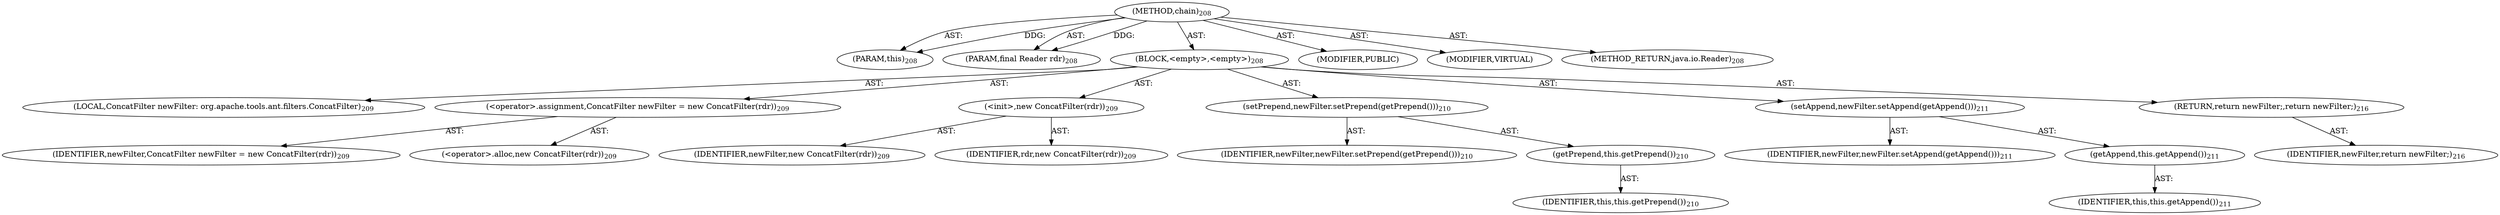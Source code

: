 digraph "chain" {  
"111669149703" [label = <(METHOD,chain)<SUB>208</SUB>> ]
"115964116995" [label = <(PARAM,this)<SUB>208</SUB>> ]
"115964117004" [label = <(PARAM,final Reader rdr)<SUB>208</SUB>> ]
"25769803790" [label = <(BLOCK,&lt;empty&gt;,&lt;empty&gt;)<SUB>208</SUB>> ]
"94489280513" [label = <(LOCAL,ConcatFilter newFilter: org.apache.tools.ant.filters.ConcatFilter)<SUB>209</SUB>> ]
"30064771122" [label = <(&lt;operator&gt;.assignment,ConcatFilter newFilter = new ConcatFilter(rdr))<SUB>209</SUB>> ]
"68719476777" [label = <(IDENTIFIER,newFilter,ConcatFilter newFilter = new ConcatFilter(rdr))<SUB>209</SUB>> ]
"30064771123" [label = <(&lt;operator&gt;.alloc,new ConcatFilter(rdr))<SUB>209</SUB>> ]
"30064771124" [label = <(&lt;init&gt;,new ConcatFilter(rdr))<SUB>209</SUB>> ]
"68719476778" [label = <(IDENTIFIER,newFilter,new ConcatFilter(rdr))<SUB>209</SUB>> ]
"68719476779" [label = <(IDENTIFIER,rdr,new ConcatFilter(rdr))<SUB>209</SUB>> ]
"30064771125" [label = <(setPrepend,newFilter.setPrepend(getPrepend()))<SUB>210</SUB>> ]
"68719476780" [label = <(IDENTIFIER,newFilter,newFilter.setPrepend(getPrepend()))<SUB>210</SUB>> ]
"30064771126" [label = <(getPrepend,this.getPrepend())<SUB>210</SUB>> ]
"68719476741" [label = <(IDENTIFIER,this,this.getPrepend())<SUB>210</SUB>> ]
"30064771127" [label = <(setAppend,newFilter.setAppend(getAppend()))<SUB>211</SUB>> ]
"68719476781" [label = <(IDENTIFIER,newFilter,newFilter.setAppend(getAppend()))<SUB>211</SUB>> ]
"30064771128" [label = <(getAppend,this.getAppend())<SUB>211</SUB>> ]
"68719476742" [label = <(IDENTIFIER,this,this.getAppend())<SUB>211</SUB>> ]
"146028888067" [label = <(RETURN,return newFilter;,return newFilter;)<SUB>216</SUB>> ]
"68719476782" [label = <(IDENTIFIER,newFilter,return newFilter;)<SUB>216</SUB>> ]
"133143986194" [label = <(MODIFIER,PUBLIC)> ]
"133143986195" [label = <(MODIFIER,VIRTUAL)> ]
"128849018887" [label = <(METHOD_RETURN,java.io.Reader)<SUB>208</SUB>> ]
  "111669149703" -> "115964116995"  [ label = "AST: "] 
  "111669149703" -> "115964117004"  [ label = "AST: "] 
  "111669149703" -> "25769803790"  [ label = "AST: "] 
  "111669149703" -> "133143986194"  [ label = "AST: "] 
  "111669149703" -> "133143986195"  [ label = "AST: "] 
  "111669149703" -> "128849018887"  [ label = "AST: "] 
  "25769803790" -> "94489280513"  [ label = "AST: "] 
  "25769803790" -> "30064771122"  [ label = "AST: "] 
  "25769803790" -> "30064771124"  [ label = "AST: "] 
  "25769803790" -> "30064771125"  [ label = "AST: "] 
  "25769803790" -> "30064771127"  [ label = "AST: "] 
  "25769803790" -> "146028888067"  [ label = "AST: "] 
  "30064771122" -> "68719476777"  [ label = "AST: "] 
  "30064771122" -> "30064771123"  [ label = "AST: "] 
  "30064771124" -> "68719476778"  [ label = "AST: "] 
  "30064771124" -> "68719476779"  [ label = "AST: "] 
  "30064771125" -> "68719476780"  [ label = "AST: "] 
  "30064771125" -> "30064771126"  [ label = "AST: "] 
  "30064771126" -> "68719476741"  [ label = "AST: "] 
  "30064771127" -> "68719476781"  [ label = "AST: "] 
  "30064771127" -> "30064771128"  [ label = "AST: "] 
  "30064771128" -> "68719476742"  [ label = "AST: "] 
  "146028888067" -> "68719476782"  [ label = "AST: "] 
  "111669149703" -> "115964116995"  [ label = "DDG: "] 
  "111669149703" -> "115964117004"  [ label = "DDG: "] 
}
